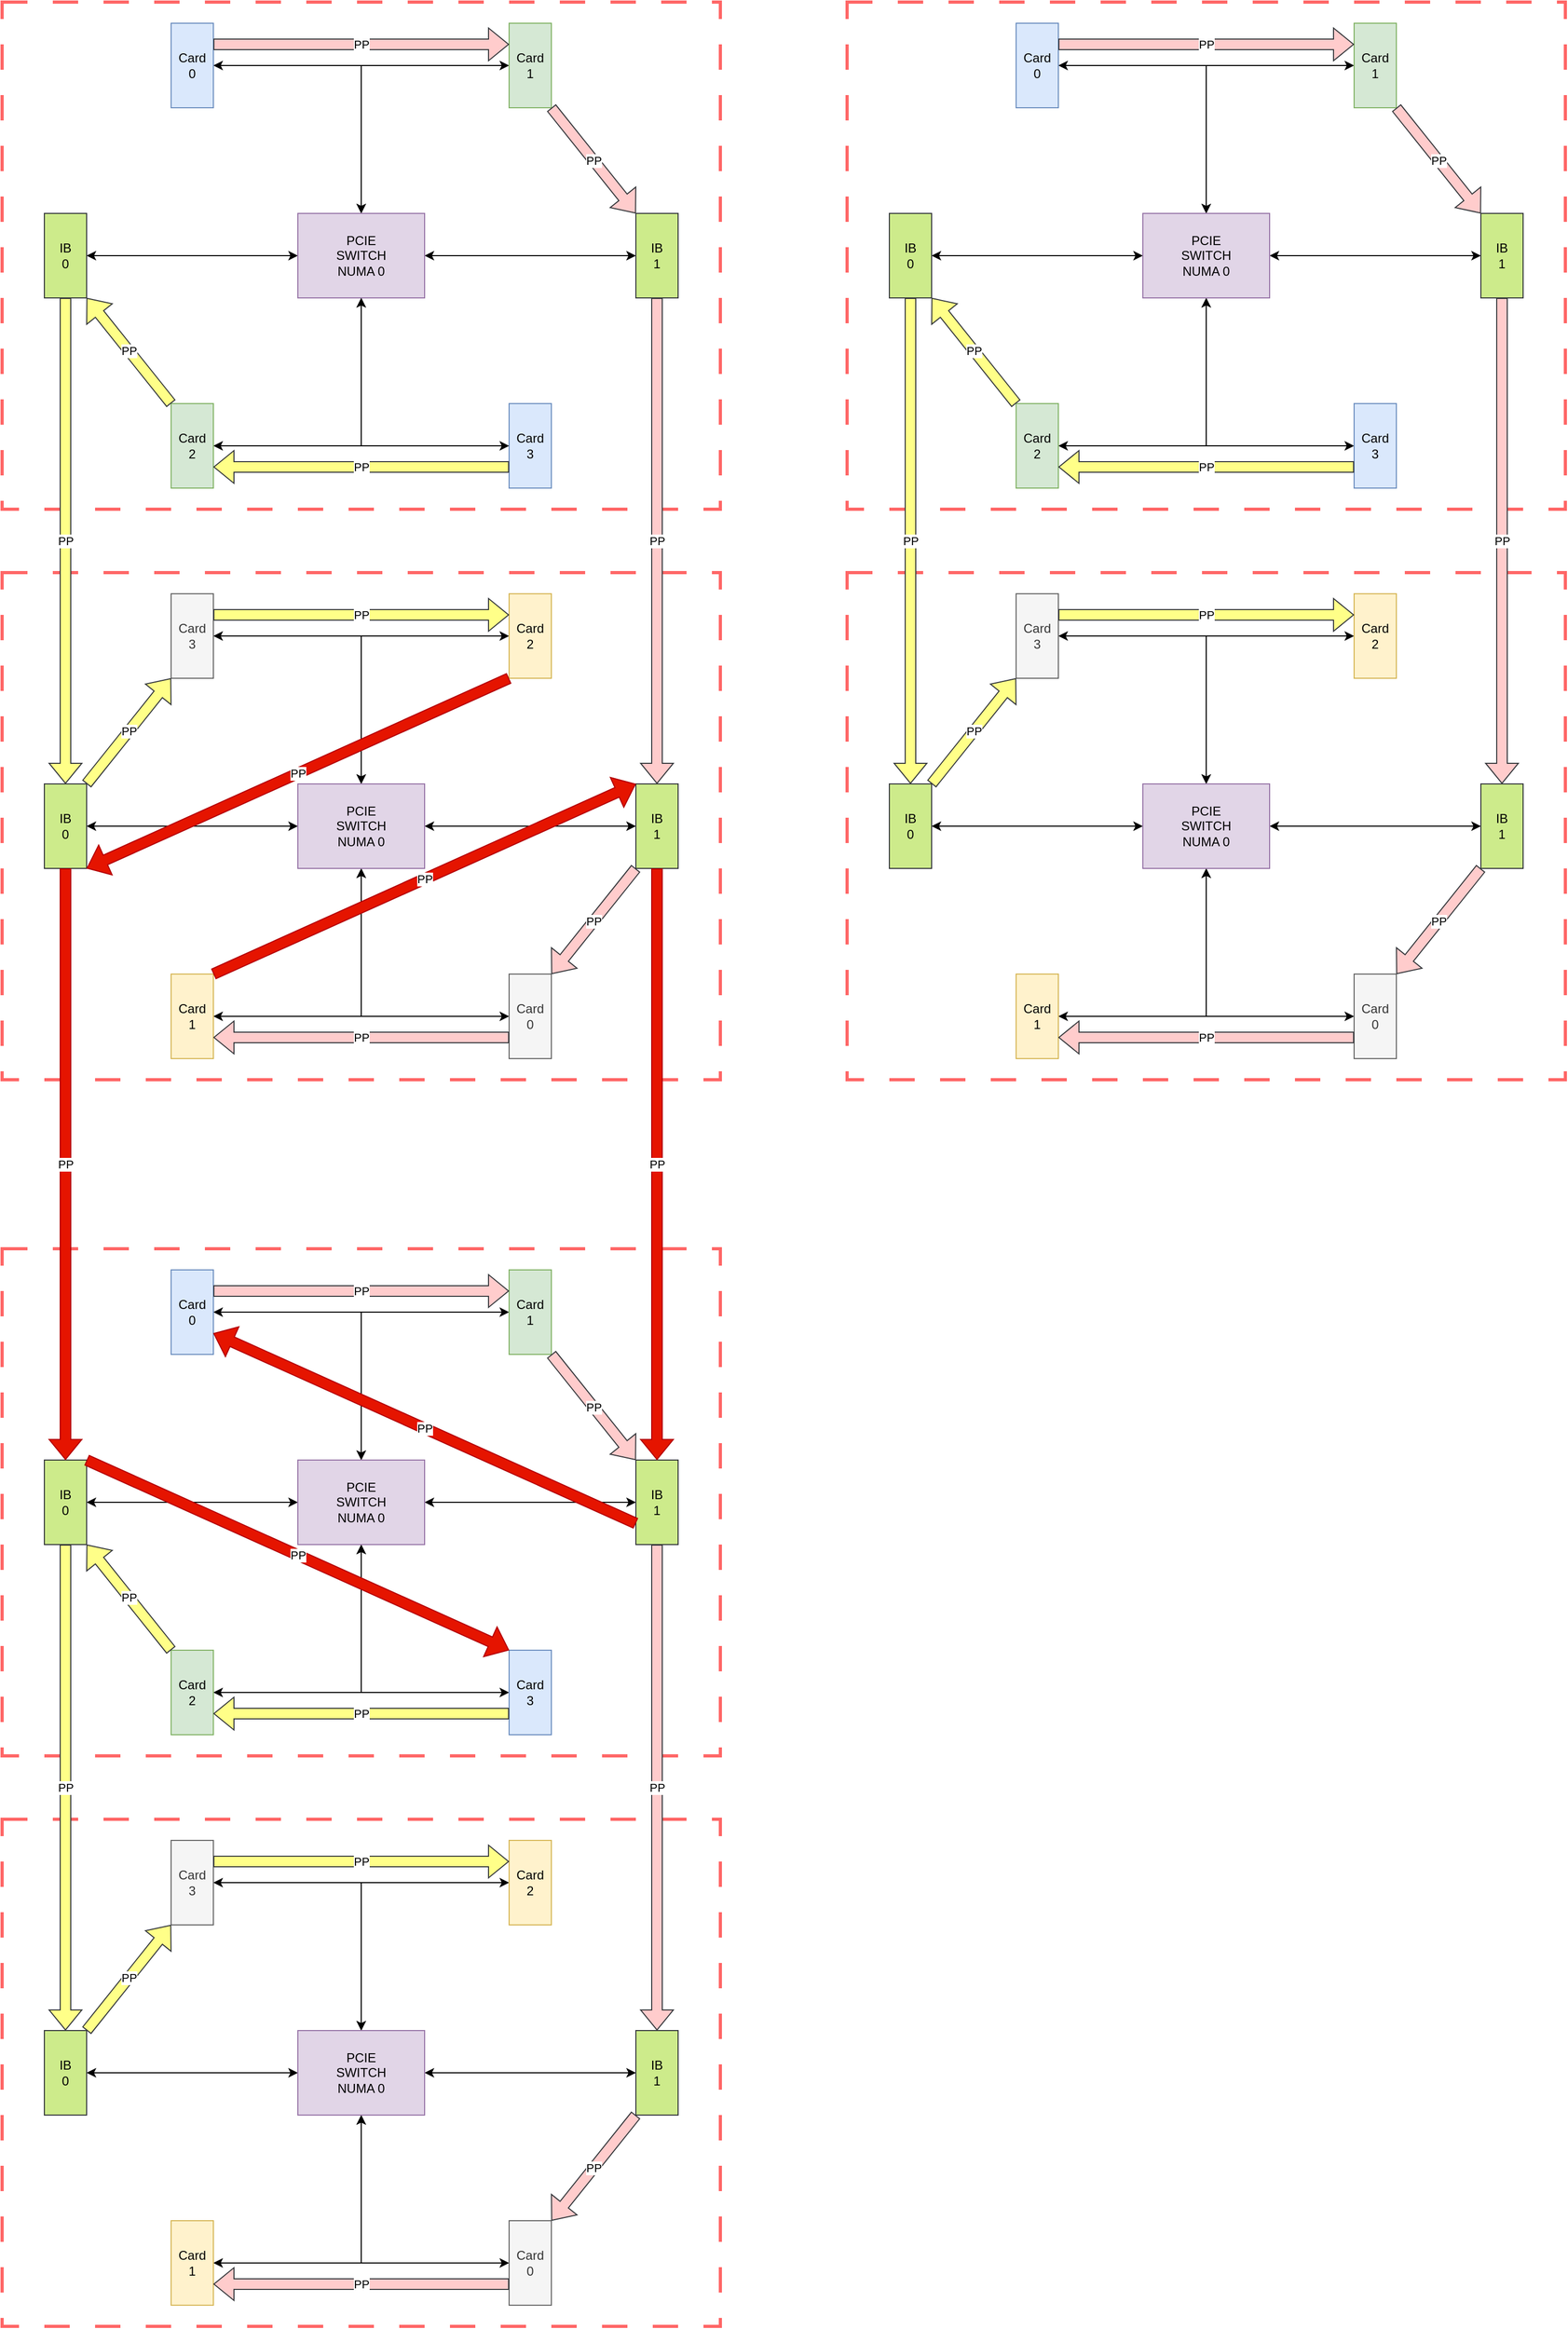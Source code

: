 <mxfile version="24.0.1" type="github">
  <diagram name="Page-1" id="sz9WDsKcMjd7FwOMRA3z">
    <mxGraphModel dx="2970" dy="1347" grid="1" gridSize="10" guides="1" tooltips="1" connect="1" arrows="1" fold="1" page="1" pageScale="1" pageWidth="850" pageHeight="1100" math="0" shadow="0">
      <root>
        <mxCell id="0" />
        <mxCell id="1" parent="0" />
        <mxCell id="98Ptpq3VxeF9D4LMuZ2r-227" value="" style="rounded=0;whiteSpace=wrap;html=1;dashed=1;dashPattern=8 8;strokeColor=#FF6666;strokeWidth=3;" vertex="1" parent="1">
          <mxGeometry x="-40" y="1260" width="680" height="480" as="geometry" />
        </mxCell>
        <mxCell id="98Ptpq3VxeF9D4LMuZ2r-226" value="" style="rounded=0;whiteSpace=wrap;html=1;dashed=1;dashPattern=8 8;strokeColor=#FF6666;strokeWidth=3;" vertex="1" parent="1">
          <mxGeometry x="-40" y="720" width="680" height="480" as="geometry" />
        </mxCell>
        <mxCell id="98Ptpq3VxeF9D4LMuZ2r-225" value="" style="rounded=0;whiteSpace=wrap;html=1;dashed=1;dashPattern=8 8;strokeColor=#FF6666;strokeWidth=3;" vertex="1" parent="1">
          <mxGeometry x="-840" y="2440" width="680" height="480" as="geometry" />
        </mxCell>
        <mxCell id="98Ptpq3VxeF9D4LMuZ2r-224" value="" style="rounded=0;whiteSpace=wrap;html=1;dashed=1;dashPattern=8 8;strokeColor=#FF6666;strokeWidth=3;" vertex="1" parent="1">
          <mxGeometry x="-840" y="1900" width="680" height="480" as="geometry" />
        </mxCell>
        <mxCell id="98Ptpq3VxeF9D4LMuZ2r-223" value="" style="rounded=0;whiteSpace=wrap;html=1;dashed=1;dashPattern=8 8;strokeColor=#FF6666;strokeWidth=3;" vertex="1" parent="1">
          <mxGeometry x="-840" y="1260" width="680" height="480" as="geometry" />
        </mxCell>
        <mxCell id="98Ptpq3VxeF9D4LMuZ2r-220" value="" style="rounded=0;whiteSpace=wrap;html=1;dashed=1;dashPattern=8 8;strokeColor=#FF6666;strokeWidth=3;" vertex="1" parent="1">
          <mxGeometry x="-840" y="720" width="680" height="480" as="geometry" />
        </mxCell>
        <mxCell id="98Ptpq3VxeF9D4LMuZ2r-53" value="" style="edgeStyle=orthogonalEdgeStyle;rounded=0;orthogonalLoop=1;jettySize=auto;html=1;startArrow=classic;startFill=1;" edge="1" parent="1" source="98Ptpq3VxeF9D4LMuZ2r-44" target="98Ptpq3VxeF9D4LMuZ2r-50">
          <mxGeometry relative="1" as="geometry">
            <Array as="points">
              <mxPoint x="-500" y="780" />
            </Array>
          </mxGeometry>
        </mxCell>
        <mxCell id="98Ptpq3VxeF9D4LMuZ2r-44" value="Card&lt;br&gt;0" style="rounded=0;whiteSpace=wrap;html=1;fillColor=#dae8fc;strokeColor=#6c8ebf;" vertex="1" parent="1">
          <mxGeometry x="-680" y="740" width="40" height="80" as="geometry" />
        </mxCell>
        <mxCell id="98Ptpq3VxeF9D4LMuZ2r-54" value="" style="edgeStyle=orthogonalEdgeStyle;rounded=0;orthogonalLoop=1;jettySize=auto;html=1;startArrow=classic;startFill=1;" edge="1" parent="1" source="98Ptpq3VxeF9D4LMuZ2r-45" target="98Ptpq3VxeF9D4LMuZ2r-50">
          <mxGeometry relative="1" as="geometry">
            <Array as="points">
              <mxPoint x="-500" y="780" />
            </Array>
          </mxGeometry>
        </mxCell>
        <mxCell id="98Ptpq3VxeF9D4LMuZ2r-45" value="Card&lt;br style=&quot;border-color: var(--border-color);&quot;&gt;1" style="rounded=0;whiteSpace=wrap;html=1;fillColor=#d5e8d4;strokeColor=#82b366;" vertex="1" parent="1">
          <mxGeometry x="-360" y="740" width="40" height="80" as="geometry" />
        </mxCell>
        <mxCell id="98Ptpq3VxeF9D4LMuZ2r-51" value="" style="edgeStyle=orthogonalEdgeStyle;rounded=0;orthogonalLoop=1;jettySize=auto;html=1;startArrow=classic;startFill=1;" edge="1" parent="1" source="98Ptpq3VxeF9D4LMuZ2r-46" target="98Ptpq3VxeF9D4LMuZ2r-50">
          <mxGeometry relative="1" as="geometry" />
        </mxCell>
        <mxCell id="98Ptpq3VxeF9D4LMuZ2r-46" value="Card&lt;br style=&quot;border-color: var(--border-color);&quot;&gt;2" style="rounded=0;whiteSpace=wrap;html=1;fillColor=#d5e8d4;strokeColor=#82b366;" vertex="1" parent="1">
          <mxGeometry x="-680" y="1100" width="40" height="80" as="geometry" />
        </mxCell>
        <mxCell id="98Ptpq3VxeF9D4LMuZ2r-47" value="Card&lt;br style=&quot;border-color: var(--border-color);&quot;&gt;3" style="rounded=0;whiteSpace=wrap;html=1;fillColor=#dae8fc;strokeColor=#6c8ebf;" vertex="1" parent="1">
          <mxGeometry x="-360" y="1100" width="40" height="80" as="geometry" />
        </mxCell>
        <mxCell id="98Ptpq3VxeF9D4LMuZ2r-56" value="" style="edgeStyle=orthogonalEdgeStyle;rounded=0;orthogonalLoop=1;jettySize=auto;html=1;startArrow=classic;startFill=1;" edge="1" parent="1" source="98Ptpq3VxeF9D4LMuZ2r-48" target="98Ptpq3VxeF9D4LMuZ2r-50">
          <mxGeometry relative="1" as="geometry" />
        </mxCell>
        <mxCell id="98Ptpq3VxeF9D4LMuZ2r-48" value="IB&lt;br&gt;1" style="rounded=0;whiteSpace=wrap;html=1;fillColor=#cdeb8b;strokeColor=#36393d;" vertex="1" parent="1">
          <mxGeometry x="-240" y="920" width="40" height="80" as="geometry" />
        </mxCell>
        <mxCell id="98Ptpq3VxeF9D4LMuZ2r-55" value="" style="edgeStyle=orthogonalEdgeStyle;rounded=0;orthogonalLoop=1;jettySize=auto;html=1;startArrow=classic;startFill=1;" edge="1" parent="1" source="98Ptpq3VxeF9D4LMuZ2r-49" target="98Ptpq3VxeF9D4LMuZ2r-50">
          <mxGeometry relative="1" as="geometry" />
        </mxCell>
        <mxCell id="98Ptpq3VxeF9D4LMuZ2r-49" value="IB&lt;br&gt;0" style="rounded=0;whiteSpace=wrap;html=1;fillColor=#cdeb8b;strokeColor=#36393d;" vertex="1" parent="1">
          <mxGeometry x="-800" y="920" width="40" height="80" as="geometry" />
        </mxCell>
        <mxCell id="98Ptpq3VxeF9D4LMuZ2r-50" value="PCIE&lt;div&gt;SWITCH&lt;/div&gt;&lt;div&gt;NUMA 0&lt;/div&gt;" style="rounded=0;whiteSpace=wrap;html=1;fillColor=#e1d5e7;strokeColor=#9673a6;" vertex="1" parent="1">
          <mxGeometry x="-560" y="920" width="120" height="80" as="geometry" />
        </mxCell>
        <mxCell id="98Ptpq3VxeF9D4LMuZ2r-77" value="" style="edgeStyle=orthogonalEdgeStyle;rounded=0;orthogonalLoop=1;jettySize=auto;html=1;startArrow=classic;startFill=1;" edge="1" parent="1" source="98Ptpq3VxeF9D4LMuZ2r-78" target="98Ptpq3VxeF9D4LMuZ2r-89">
          <mxGeometry relative="1" as="geometry">
            <Array as="points">
              <mxPoint x="-500" y="1320" />
            </Array>
          </mxGeometry>
        </mxCell>
        <mxCell id="98Ptpq3VxeF9D4LMuZ2r-78" value="Card&lt;br&gt;3" style="rounded=0;whiteSpace=wrap;html=1;fillColor=#f5f5f5;fontColor=#333333;strokeColor=#666666;" vertex="1" parent="1">
          <mxGeometry x="-680" y="1280" width="40" height="80" as="geometry" />
        </mxCell>
        <mxCell id="98Ptpq3VxeF9D4LMuZ2r-79" value="" style="edgeStyle=orthogonalEdgeStyle;rounded=0;orthogonalLoop=1;jettySize=auto;html=1;startArrow=classic;startFill=1;" edge="1" parent="1" source="98Ptpq3VxeF9D4LMuZ2r-80" target="98Ptpq3VxeF9D4LMuZ2r-89">
          <mxGeometry relative="1" as="geometry">
            <Array as="points">
              <mxPoint x="-500" y="1320" />
            </Array>
          </mxGeometry>
        </mxCell>
        <mxCell id="98Ptpq3VxeF9D4LMuZ2r-80" value="Card&lt;br style=&quot;border-color: var(--border-color);&quot;&gt;2" style="rounded=0;whiteSpace=wrap;html=1;fillColor=#fff2cc;strokeColor=#d6b656;" vertex="1" parent="1">
          <mxGeometry x="-360" y="1280" width="40" height="80" as="geometry" />
        </mxCell>
        <mxCell id="98Ptpq3VxeF9D4LMuZ2r-81" value="" style="edgeStyle=orthogonalEdgeStyle;rounded=0;orthogonalLoop=1;jettySize=auto;html=1;startArrow=classic;startFill=1;" edge="1" parent="1" source="98Ptpq3VxeF9D4LMuZ2r-82" target="98Ptpq3VxeF9D4LMuZ2r-89">
          <mxGeometry relative="1" as="geometry" />
        </mxCell>
        <mxCell id="98Ptpq3VxeF9D4LMuZ2r-82" value="Card&lt;br style=&quot;border-color: var(--border-color);&quot;&gt;1" style="rounded=0;whiteSpace=wrap;html=1;fillColor=#fff2cc;strokeColor=#d6b656;" vertex="1" parent="1">
          <mxGeometry x="-680" y="1640" width="40" height="80" as="geometry" />
        </mxCell>
        <mxCell id="98Ptpq3VxeF9D4LMuZ2r-83" value="" style="edgeStyle=orthogonalEdgeStyle;rounded=0;orthogonalLoop=1;jettySize=auto;html=1;startArrow=classic;startFill=1;" edge="1" parent="1" source="98Ptpq3VxeF9D4LMuZ2r-84" target="98Ptpq3VxeF9D4LMuZ2r-89">
          <mxGeometry relative="1" as="geometry" />
        </mxCell>
        <mxCell id="98Ptpq3VxeF9D4LMuZ2r-84" value="Card&lt;br style=&quot;border-color: var(--border-color);&quot;&gt;0" style="rounded=0;whiteSpace=wrap;html=1;fillColor=#f5f5f5;strokeColor=#666666;fontColor=#333333;" vertex="1" parent="1">
          <mxGeometry x="-360" y="1640" width="40" height="80" as="geometry" />
        </mxCell>
        <mxCell id="98Ptpq3VxeF9D4LMuZ2r-85" value="" style="edgeStyle=orthogonalEdgeStyle;rounded=0;orthogonalLoop=1;jettySize=auto;html=1;startArrow=classic;startFill=1;" edge="1" parent="1" source="98Ptpq3VxeF9D4LMuZ2r-86" target="98Ptpq3VxeF9D4LMuZ2r-89">
          <mxGeometry relative="1" as="geometry" />
        </mxCell>
        <mxCell id="98Ptpq3VxeF9D4LMuZ2r-86" value="IB&lt;br&gt;1" style="rounded=0;whiteSpace=wrap;html=1;fillColor=#cdeb8b;strokeColor=#36393d;" vertex="1" parent="1">
          <mxGeometry x="-240" y="1460" width="40" height="80" as="geometry" />
        </mxCell>
        <mxCell id="98Ptpq3VxeF9D4LMuZ2r-87" value="" style="edgeStyle=orthogonalEdgeStyle;rounded=0;orthogonalLoop=1;jettySize=auto;html=1;startArrow=classic;startFill=1;" edge="1" parent="1" source="98Ptpq3VxeF9D4LMuZ2r-88" target="98Ptpq3VxeF9D4LMuZ2r-89">
          <mxGeometry relative="1" as="geometry" />
        </mxCell>
        <mxCell id="98Ptpq3VxeF9D4LMuZ2r-88" value="IB&lt;br&gt;0" style="rounded=0;whiteSpace=wrap;html=1;fillColor=#cdeb8b;strokeColor=#36393d;" vertex="1" parent="1">
          <mxGeometry x="-800" y="1460" width="40" height="80" as="geometry" />
        </mxCell>
        <mxCell id="98Ptpq3VxeF9D4LMuZ2r-89" value="PCIE&lt;div&gt;SWITCH&lt;/div&gt;&lt;div&gt;NUMA 0&lt;/div&gt;" style="rounded=0;whiteSpace=wrap;html=1;fillColor=#e1d5e7;strokeColor=#9673a6;" vertex="1" parent="1">
          <mxGeometry x="-560" y="1460" width="120" height="80" as="geometry" />
        </mxCell>
        <mxCell id="98Ptpq3VxeF9D4LMuZ2r-90" value="PP" style="shape=flexArrow;endArrow=classic;html=1;rounded=0;entryX=0;entryY=0.25;entryDx=0;entryDy=0;exitX=1;exitY=0.25;exitDx=0;exitDy=0;fillColor=#ffcccc;strokeColor=#36393d;" edge="1" parent="1" source="98Ptpq3VxeF9D4LMuZ2r-44" target="98Ptpq3VxeF9D4LMuZ2r-45">
          <mxGeometry width="50" height="50" relative="1" as="geometry">
            <mxPoint x="-610" y="750" as="sourcePoint" />
            <mxPoint x="-410" y="750" as="targetPoint" />
          </mxGeometry>
        </mxCell>
        <mxCell id="98Ptpq3VxeF9D4LMuZ2r-91" value="PP" style="shape=flexArrow;endArrow=classic;html=1;rounded=0;entryX=0;entryY=0;entryDx=0;entryDy=0;exitX=1;exitY=1;exitDx=0;exitDy=0;fillColor=#ffcccc;strokeColor=#36393d;" edge="1" parent="1" source="98Ptpq3VxeF9D4LMuZ2r-45" target="98Ptpq3VxeF9D4LMuZ2r-48">
          <mxGeometry width="50" height="50" relative="1" as="geometry">
            <mxPoint x="-630" y="770" as="sourcePoint" />
            <mxPoint x="-350" y="770" as="targetPoint" />
          </mxGeometry>
        </mxCell>
        <mxCell id="98Ptpq3VxeF9D4LMuZ2r-92" value="PP" style="shape=flexArrow;endArrow=classic;html=1;rounded=0;exitX=0.5;exitY=1;exitDx=0;exitDy=0;entryX=0.5;entryY=0;entryDx=0;entryDy=0;fillColor=#ffcccc;strokeColor=#36393d;" edge="1" parent="1" source="98Ptpq3VxeF9D4LMuZ2r-48" target="98Ptpq3VxeF9D4LMuZ2r-86">
          <mxGeometry width="50" height="50" relative="1" as="geometry">
            <mxPoint x="-1200" y="1370" as="sourcePoint" />
            <mxPoint x="-370" y="1430" as="targetPoint" />
          </mxGeometry>
        </mxCell>
        <mxCell id="98Ptpq3VxeF9D4LMuZ2r-93" value="PP" style="shape=flexArrow;endArrow=classic;html=1;rounded=0;exitX=0;exitY=1;exitDx=0;exitDy=0;entryX=1;entryY=0;entryDx=0;entryDy=0;fillColor=#ffcccc;strokeColor=#36393d;" edge="1" parent="1" source="98Ptpq3VxeF9D4LMuZ2r-86" target="98Ptpq3VxeF9D4LMuZ2r-84">
          <mxGeometry width="50" height="50" relative="1" as="geometry">
            <mxPoint x="-210" y="1010" as="sourcePoint" />
            <mxPoint x="-210" y="1470" as="targetPoint" />
          </mxGeometry>
        </mxCell>
        <mxCell id="98Ptpq3VxeF9D4LMuZ2r-94" value="PP" style="shape=flexArrow;endArrow=classic;html=1;rounded=0;exitX=0;exitY=0.75;exitDx=0;exitDy=0;entryX=1;entryY=0.75;entryDx=0;entryDy=0;fillColor=#ffcccc;strokeColor=#36393d;" edge="1" parent="1" source="98Ptpq3VxeF9D4LMuZ2r-84" target="98Ptpq3VxeF9D4LMuZ2r-82">
          <mxGeometry width="50" height="50" relative="1" as="geometry">
            <mxPoint x="-230" y="1550" as="sourcePoint" />
            <mxPoint x="-310" y="1650" as="targetPoint" />
          </mxGeometry>
        </mxCell>
        <mxCell id="98Ptpq3VxeF9D4LMuZ2r-95" value="PP" style="shape=flexArrow;endArrow=none;html=1;rounded=0;exitX=0;exitY=0.25;exitDx=0;exitDy=0;entryX=1;entryY=0.25;entryDx=0;entryDy=0;fillColor=#ffff88;strokeColor=#36393d;startArrow=block;startFill=0;endFill=0;" edge="1" parent="1" source="98Ptpq3VxeF9D4LMuZ2r-80" target="98Ptpq3VxeF9D4LMuZ2r-78">
          <mxGeometry width="50" height="50" relative="1" as="geometry">
            <mxPoint x="-230" y="1550" as="sourcePoint" />
            <mxPoint x="-310" y="1650" as="targetPoint" />
          </mxGeometry>
        </mxCell>
        <mxCell id="98Ptpq3VxeF9D4LMuZ2r-96" value="PP" style="shape=flexArrow;endArrow=none;html=1;rounded=0;exitX=0;exitY=1;exitDx=0;exitDy=0;entryX=1;entryY=0;entryDx=0;entryDy=0;fillColor=#ffff88;strokeColor=#36393d;startArrow=block;startFill=0;endFill=0;" edge="1" parent="1" source="98Ptpq3VxeF9D4LMuZ2r-78" target="98Ptpq3VxeF9D4LMuZ2r-88">
          <mxGeometry width="50" height="50" relative="1" as="geometry">
            <mxPoint x="-350" y="1310" as="sourcePoint" />
            <mxPoint x="-630" y="1310" as="targetPoint" />
          </mxGeometry>
        </mxCell>
        <mxCell id="98Ptpq3VxeF9D4LMuZ2r-97" value="PP" style="shape=flexArrow;endArrow=none;html=1;rounded=0;exitX=0.5;exitY=0;exitDx=0;exitDy=0;entryX=0.5;entryY=1;entryDx=0;entryDy=0;fillColor=#ffff88;strokeColor=#36393d;startArrow=block;endFill=0;" edge="1" parent="1" source="98Ptpq3VxeF9D4LMuZ2r-88" target="98Ptpq3VxeF9D4LMuZ2r-49">
          <mxGeometry width="50" height="50" relative="1" as="geometry">
            <mxPoint x="-670" y="1370" as="sourcePoint" />
            <mxPoint x="-750" y="1470" as="targetPoint" />
          </mxGeometry>
        </mxCell>
        <mxCell id="98Ptpq3VxeF9D4LMuZ2r-100" value="PP" style="shape=flexArrow;endArrow=none;html=1;rounded=0;exitX=1;exitY=1;exitDx=0;exitDy=0;entryX=0;entryY=0;entryDx=0;entryDy=0;fillColor=#ffff88;strokeColor=#36393d;endFill=0;startArrow=block;" edge="1" parent="1" source="98Ptpq3VxeF9D4LMuZ2r-49" target="98Ptpq3VxeF9D4LMuZ2r-46">
          <mxGeometry width="50" height="50" relative="1" as="geometry">
            <mxPoint x="-670" y="1370" as="sourcePoint" />
            <mxPoint x="-750" y="1470" as="targetPoint" />
          </mxGeometry>
        </mxCell>
        <mxCell id="98Ptpq3VxeF9D4LMuZ2r-101" value="PP" style="shape=flexArrow;endArrow=none;html=1;rounded=0;exitX=1;exitY=0.75;exitDx=0;exitDy=0;entryX=0;entryY=0.75;entryDx=0;entryDy=0;fillColor=#ffff88;strokeColor=#36393d;startArrow=block;endFill=0;" edge="1" parent="1" source="98Ptpq3VxeF9D4LMuZ2r-46" target="98Ptpq3VxeF9D4LMuZ2r-47">
          <mxGeometry width="50" height="50" relative="1" as="geometry">
            <mxPoint x="-750" y="1010" as="sourcePoint" />
            <mxPoint x="-670" y="1110" as="targetPoint" />
          </mxGeometry>
        </mxCell>
        <mxCell id="98Ptpq3VxeF9D4LMuZ2r-102" value="" style="edgeStyle=orthogonalEdgeStyle;rounded=0;orthogonalLoop=1;jettySize=auto;html=1;startArrow=classic;startFill=1;" edge="1" parent="1" source="98Ptpq3VxeF9D4LMuZ2r-103" target="98Ptpq3VxeF9D4LMuZ2r-114">
          <mxGeometry relative="1" as="geometry">
            <Array as="points">
              <mxPoint x="300" y="780" />
            </Array>
          </mxGeometry>
        </mxCell>
        <mxCell id="98Ptpq3VxeF9D4LMuZ2r-103" value="Card&lt;br&gt;0" style="rounded=0;whiteSpace=wrap;html=1;fillColor=#dae8fc;strokeColor=#6c8ebf;" vertex="1" parent="1">
          <mxGeometry x="120" y="740" width="40" height="80" as="geometry" />
        </mxCell>
        <mxCell id="98Ptpq3VxeF9D4LMuZ2r-104" value="" style="edgeStyle=orthogonalEdgeStyle;rounded=0;orthogonalLoop=1;jettySize=auto;html=1;startArrow=classic;startFill=1;" edge="1" parent="1" source="98Ptpq3VxeF9D4LMuZ2r-105" target="98Ptpq3VxeF9D4LMuZ2r-114">
          <mxGeometry relative="1" as="geometry">
            <Array as="points">
              <mxPoint x="300" y="780" />
            </Array>
          </mxGeometry>
        </mxCell>
        <mxCell id="98Ptpq3VxeF9D4LMuZ2r-105" value="Card&lt;br style=&quot;border-color: var(--border-color);&quot;&gt;1" style="rounded=0;whiteSpace=wrap;html=1;fillColor=#d5e8d4;strokeColor=#82b366;" vertex="1" parent="1">
          <mxGeometry x="440" y="740" width="40" height="80" as="geometry" />
        </mxCell>
        <mxCell id="98Ptpq3VxeF9D4LMuZ2r-106" value="" style="edgeStyle=orthogonalEdgeStyle;rounded=0;orthogonalLoop=1;jettySize=auto;html=1;startArrow=classic;startFill=1;" edge="1" parent="1" source="98Ptpq3VxeF9D4LMuZ2r-107" target="98Ptpq3VxeF9D4LMuZ2r-114">
          <mxGeometry relative="1" as="geometry" />
        </mxCell>
        <mxCell id="98Ptpq3VxeF9D4LMuZ2r-107" value="Card&lt;br style=&quot;border-color: var(--border-color);&quot;&gt;2" style="rounded=0;whiteSpace=wrap;html=1;fillColor=#d5e8d4;strokeColor=#82b366;" vertex="1" parent="1">
          <mxGeometry x="120" y="1100" width="40" height="80" as="geometry" />
        </mxCell>
        <mxCell id="98Ptpq3VxeF9D4LMuZ2r-108" value="" style="edgeStyle=orthogonalEdgeStyle;rounded=0;orthogonalLoop=1;jettySize=auto;html=1;startArrow=classic;startFill=1;" edge="1" parent="1" source="98Ptpq3VxeF9D4LMuZ2r-109" target="98Ptpq3VxeF9D4LMuZ2r-114">
          <mxGeometry relative="1" as="geometry" />
        </mxCell>
        <mxCell id="98Ptpq3VxeF9D4LMuZ2r-109" value="Card&lt;br style=&quot;border-color: var(--border-color);&quot;&gt;3" style="rounded=0;whiteSpace=wrap;html=1;fillColor=#dae8fc;strokeColor=#6c8ebf;" vertex="1" parent="1">
          <mxGeometry x="440" y="1100" width="40" height="80" as="geometry" />
        </mxCell>
        <mxCell id="98Ptpq3VxeF9D4LMuZ2r-110" value="" style="edgeStyle=orthogonalEdgeStyle;rounded=0;orthogonalLoop=1;jettySize=auto;html=1;startArrow=classic;startFill=1;" edge="1" parent="1" source="98Ptpq3VxeF9D4LMuZ2r-111" target="98Ptpq3VxeF9D4LMuZ2r-114">
          <mxGeometry relative="1" as="geometry" />
        </mxCell>
        <mxCell id="98Ptpq3VxeF9D4LMuZ2r-111" value="IB&lt;br&gt;1" style="rounded=0;whiteSpace=wrap;html=1;fillColor=#cdeb8b;strokeColor=#36393d;" vertex="1" parent="1">
          <mxGeometry x="560" y="920" width="40" height="80" as="geometry" />
        </mxCell>
        <mxCell id="98Ptpq3VxeF9D4LMuZ2r-112" value="" style="edgeStyle=orthogonalEdgeStyle;rounded=0;orthogonalLoop=1;jettySize=auto;html=1;startArrow=classic;startFill=1;" edge="1" parent="1" source="98Ptpq3VxeF9D4LMuZ2r-113" target="98Ptpq3VxeF9D4LMuZ2r-114">
          <mxGeometry relative="1" as="geometry" />
        </mxCell>
        <mxCell id="98Ptpq3VxeF9D4LMuZ2r-113" value="IB&lt;br&gt;0" style="rounded=0;whiteSpace=wrap;html=1;fillColor=#cdeb8b;strokeColor=#36393d;" vertex="1" parent="1">
          <mxGeometry y="920" width="40" height="80" as="geometry" />
        </mxCell>
        <mxCell id="98Ptpq3VxeF9D4LMuZ2r-114" value="PCIE&lt;div&gt;SWITCH&lt;/div&gt;&lt;div&gt;NUMA 0&lt;/div&gt;" style="rounded=0;whiteSpace=wrap;html=1;fillColor=#e1d5e7;strokeColor=#9673a6;" vertex="1" parent="1">
          <mxGeometry x="240" y="920" width="120" height="80" as="geometry" />
        </mxCell>
        <mxCell id="98Ptpq3VxeF9D4LMuZ2r-115" value="" style="edgeStyle=orthogonalEdgeStyle;rounded=0;orthogonalLoop=1;jettySize=auto;html=1;startArrow=classic;startFill=1;" edge="1" parent="1" source="98Ptpq3VxeF9D4LMuZ2r-116" target="98Ptpq3VxeF9D4LMuZ2r-127">
          <mxGeometry relative="1" as="geometry">
            <Array as="points">
              <mxPoint x="300" y="1320" />
            </Array>
          </mxGeometry>
        </mxCell>
        <mxCell id="98Ptpq3VxeF9D4LMuZ2r-116" value="Card&lt;br&gt;3" style="rounded=0;whiteSpace=wrap;html=1;fillColor=#f5f5f5;strokeColor=#666666;fontColor=#333333;" vertex="1" parent="1">
          <mxGeometry x="120" y="1280" width="40" height="80" as="geometry" />
        </mxCell>
        <mxCell id="98Ptpq3VxeF9D4LMuZ2r-117" value="" style="edgeStyle=orthogonalEdgeStyle;rounded=0;orthogonalLoop=1;jettySize=auto;html=1;startArrow=classic;startFill=1;" edge="1" parent="1" source="98Ptpq3VxeF9D4LMuZ2r-118" target="98Ptpq3VxeF9D4LMuZ2r-127">
          <mxGeometry relative="1" as="geometry">
            <Array as="points">
              <mxPoint x="300" y="1320" />
            </Array>
          </mxGeometry>
        </mxCell>
        <mxCell id="98Ptpq3VxeF9D4LMuZ2r-118" value="Card&lt;br style=&quot;border-color: var(--border-color);&quot;&gt;2" style="rounded=0;whiteSpace=wrap;html=1;fillColor=#fff2cc;strokeColor=#d6b656;" vertex="1" parent="1">
          <mxGeometry x="440" y="1280" width="40" height="80" as="geometry" />
        </mxCell>
        <mxCell id="98Ptpq3VxeF9D4LMuZ2r-119" value="" style="edgeStyle=orthogonalEdgeStyle;rounded=0;orthogonalLoop=1;jettySize=auto;html=1;startArrow=classic;startFill=1;" edge="1" parent="1" source="98Ptpq3VxeF9D4LMuZ2r-120" target="98Ptpq3VxeF9D4LMuZ2r-127">
          <mxGeometry relative="1" as="geometry" />
        </mxCell>
        <mxCell id="98Ptpq3VxeF9D4LMuZ2r-120" value="Card&lt;br style=&quot;border-color: var(--border-color);&quot;&gt;1" style="rounded=0;whiteSpace=wrap;html=1;fillColor=#fff2cc;strokeColor=#d6b656;" vertex="1" parent="1">
          <mxGeometry x="120" y="1640" width="40" height="80" as="geometry" />
        </mxCell>
        <mxCell id="98Ptpq3VxeF9D4LMuZ2r-121" value="" style="edgeStyle=orthogonalEdgeStyle;rounded=0;orthogonalLoop=1;jettySize=auto;html=1;startArrow=classic;startFill=1;" edge="1" parent="1" source="98Ptpq3VxeF9D4LMuZ2r-122" target="98Ptpq3VxeF9D4LMuZ2r-127">
          <mxGeometry relative="1" as="geometry" />
        </mxCell>
        <mxCell id="98Ptpq3VxeF9D4LMuZ2r-122" value="Card&lt;br style=&quot;border-color: var(--border-color);&quot;&gt;0" style="rounded=0;whiteSpace=wrap;html=1;fillColor=#f5f5f5;strokeColor=#666666;fontColor=#333333;" vertex="1" parent="1">
          <mxGeometry x="440" y="1640" width="40" height="80" as="geometry" />
        </mxCell>
        <mxCell id="98Ptpq3VxeF9D4LMuZ2r-123" value="" style="edgeStyle=orthogonalEdgeStyle;rounded=0;orthogonalLoop=1;jettySize=auto;html=1;startArrow=classic;startFill=1;" edge="1" parent="1" source="98Ptpq3VxeF9D4LMuZ2r-124" target="98Ptpq3VxeF9D4LMuZ2r-127">
          <mxGeometry relative="1" as="geometry" />
        </mxCell>
        <mxCell id="98Ptpq3VxeF9D4LMuZ2r-124" value="IB&lt;br&gt;1" style="rounded=0;whiteSpace=wrap;html=1;fillColor=#cdeb8b;strokeColor=#36393d;" vertex="1" parent="1">
          <mxGeometry x="560" y="1460" width="40" height="80" as="geometry" />
        </mxCell>
        <mxCell id="98Ptpq3VxeF9D4LMuZ2r-125" value="" style="edgeStyle=orthogonalEdgeStyle;rounded=0;orthogonalLoop=1;jettySize=auto;html=1;startArrow=classic;startFill=1;" edge="1" parent="1" source="98Ptpq3VxeF9D4LMuZ2r-126" target="98Ptpq3VxeF9D4LMuZ2r-127">
          <mxGeometry relative="1" as="geometry" />
        </mxCell>
        <mxCell id="98Ptpq3VxeF9D4LMuZ2r-126" value="IB&lt;br&gt;0" style="rounded=0;whiteSpace=wrap;html=1;fillColor=#cdeb8b;strokeColor=#36393d;" vertex="1" parent="1">
          <mxGeometry y="1460" width="40" height="80" as="geometry" />
        </mxCell>
        <mxCell id="98Ptpq3VxeF9D4LMuZ2r-127" value="PCIE&lt;div&gt;SWITCH&lt;/div&gt;&lt;div&gt;NUMA 0&lt;/div&gt;" style="rounded=0;whiteSpace=wrap;html=1;fillColor=#e1d5e7;strokeColor=#9673a6;" vertex="1" parent="1">
          <mxGeometry x="240" y="1460" width="120" height="80" as="geometry" />
        </mxCell>
        <mxCell id="98Ptpq3VxeF9D4LMuZ2r-128" value="PP" style="shape=flexArrow;endArrow=classic;html=1;rounded=0;entryX=0;entryY=0.25;entryDx=0;entryDy=0;exitX=1;exitY=0.25;exitDx=0;exitDy=0;fillColor=#ffcccc;strokeColor=#36393d;" edge="1" parent="1" source="98Ptpq3VxeF9D4LMuZ2r-103" target="98Ptpq3VxeF9D4LMuZ2r-105">
          <mxGeometry width="50" height="50" relative="1" as="geometry">
            <mxPoint x="190" y="750" as="sourcePoint" />
            <mxPoint x="390" y="750" as="targetPoint" />
          </mxGeometry>
        </mxCell>
        <mxCell id="98Ptpq3VxeF9D4LMuZ2r-129" value="PP" style="shape=flexArrow;endArrow=classic;html=1;rounded=0;entryX=0;entryY=0;entryDx=0;entryDy=0;exitX=1;exitY=1;exitDx=0;exitDy=0;fillColor=#ffcccc;strokeColor=#36393d;" edge="1" parent="1" source="98Ptpq3VxeF9D4LMuZ2r-105" target="98Ptpq3VxeF9D4LMuZ2r-111">
          <mxGeometry width="50" height="50" relative="1" as="geometry">
            <mxPoint x="170" y="770" as="sourcePoint" />
            <mxPoint x="450" y="770" as="targetPoint" />
          </mxGeometry>
        </mxCell>
        <mxCell id="98Ptpq3VxeF9D4LMuZ2r-130" value="PP" style="shape=flexArrow;endArrow=classic;html=1;rounded=0;exitX=0.5;exitY=1;exitDx=0;exitDy=0;entryX=0.5;entryY=0;entryDx=0;entryDy=0;fillColor=#ffcccc;strokeColor=#36393d;" edge="1" parent="1" source="98Ptpq3VxeF9D4LMuZ2r-111" target="98Ptpq3VxeF9D4LMuZ2r-124">
          <mxGeometry width="50" height="50" relative="1" as="geometry">
            <mxPoint x="-400" y="1370" as="sourcePoint" />
            <mxPoint x="430" y="1430" as="targetPoint" />
          </mxGeometry>
        </mxCell>
        <mxCell id="98Ptpq3VxeF9D4LMuZ2r-131" value="PP" style="shape=flexArrow;endArrow=classic;html=1;rounded=0;exitX=0;exitY=1;exitDx=0;exitDy=0;entryX=1;entryY=0;entryDx=0;entryDy=0;fillColor=#ffcccc;strokeColor=#36393d;" edge="1" parent="1" source="98Ptpq3VxeF9D4LMuZ2r-124" target="98Ptpq3VxeF9D4LMuZ2r-122">
          <mxGeometry width="50" height="50" relative="1" as="geometry">
            <mxPoint x="590" y="1010" as="sourcePoint" />
            <mxPoint x="590" y="1470" as="targetPoint" />
          </mxGeometry>
        </mxCell>
        <mxCell id="98Ptpq3VxeF9D4LMuZ2r-132" value="PP" style="shape=flexArrow;endArrow=classic;html=1;rounded=0;exitX=0;exitY=0.75;exitDx=0;exitDy=0;entryX=1;entryY=0.75;entryDx=0;entryDy=0;fillColor=#ffcccc;strokeColor=#36393d;" edge="1" parent="1" source="98Ptpq3VxeF9D4LMuZ2r-122" target="98Ptpq3VxeF9D4LMuZ2r-120">
          <mxGeometry width="50" height="50" relative="1" as="geometry">
            <mxPoint x="570" y="1550" as="sourcePoint" />
            <mxPoint x="490" y="1650" as="targetPoint" />
          </mxGeometry>
        </mxCell>
        <mxCell id="98Ptpq3VxeF9D4LMuZ2r-133" value="PP" style="shape=flexArrow;endArrow=none;html=1;rounded=0;exitX=0;exitY=0.25;exitDx=0;exitDy=0;entryX=1;entryY=0.25;entryDx=0;entryDy=0;fillColor=#ffff88;strokeColor=#36393d;startArrow=block;startFill=0;endFill=0;" edge="1" parent="1" source="98Ptpq3VxeF9D4LMuZ2r-118" target="98Ptpq3VxeF9D4LMuZ2r-116">
          <mxGeometry width="50" height="50" relative="1" as="geometry">
            <mxPoint x="570" y="1550" as="sourcePoint" />
            <mxPoint x="490" y="1650" as="targetPoint" />
          </mxGeometry>
        </mxCell>
        <mxCell id="98Ptpq3VxeF9D4LMuZ2r-134" value="PP" style="shape=flexArrow;endArrow=none;html=1;rounded=0;exitX=0;exitY=1;exitDx=0;exitDy=0;entryX=1;entryY=0;entryDx=0;entryDy=0;fillColor=#ffff88;strokeColor=#36393d;startArrow=block;startFill=0;endFill=0;" edge="1" parent="1" source="98Ptpq3VxeF9D4LMuZ2r-116" target="98Ptpq3VxeF9D4LMuZ2r-126">
          <mxGeometry width="50" height="50" relative="1" as="geometry">
            <mxPoint x="450" y="1310" as="sourcePoint" />
            <mxPoint x="170" y="1310" as="targetPoint" />
          </mxGeometry>
        </mxCell>
        <mxCell id="98Ptpq3VxeF9D4LMuZ2r-135" value="PP" style="shape=flexArrow;endArrow=none;html=1;rounded=0;exitX=0.5;exitY=0;exitDx=0;exitDy=0;entryX=0.5;entryY=1;entryDx=0;entryDy=0;fillColor=#ffff88;strokeColor=#36393d;startArrow=block;endFill=0;" edge="1" parent="1" source="98Ptpq3VxeF9D4LMuZ2r-126" target="98Ptpq3VxeF9D4LMuZ2r-113">
          <mxGeometry width="50" height="50" relative="1" as="geometry">
            <mxPoint x="130" y="1370" as="sourcePoint" />
            <mxPoint x="50" y="1470" as="targetPoint" />
          </mxGeometry>
        </mxCell>
        <mxCell id="98Ptpq3VxeF9D4LMuZ2r-136" value="PP" style="shape=flexArrow;endArrow=none;html=1;rounded=0;exitX=1;exitY=1;exitDx=0;exitDy=0;entryX=0;entryY=0;entryDx=0;entryDy=0;fillColor=#ffff88;strokeColor=#36393d;endFill=0;startArrow=block;" edge="1" parent="1" source="98Ptpq3VxeF9D4LMuZ2r-113" target="98Ptpq3VxeF9D4LMuZ2r-107">
          <mxGeometry width="50" height="50" relative="1" as="geometry">
            <mxPoint x="130" y="1370" as="sourcePoint" />
            <mxPoint x="50" y="1470" as="targetPoint" />
          </mxGeometry>
        </mxCell>
        <mxCell id="98Ptpq3VxeF9D4LMuZ2r-137" value="PP" style="shape=flexArrow;endArrow=none;html=1;rounded=0;exitX=1;exitY=0.75;exitDx=0;exitDy=0;entryX=0;entryY=0.75;entryDx=0;entryDy=0;fillColor=#ffff88;strokeColor=#36393d;startArrow=block;endFill=0;" edge="1" parent="1" source="98Ptpq3VxeF9D4LMuZ2r-107" target="98Ptpq3VxeF9D4LMuZ2r-109">
          <mxGeometry width="50" height="50" relative="1" as="geometry">
            <mxPoint x="50" y="1010" as="sourcePoint" />
            <mxPoint x="130" y="1110" as="targetPoint" />
          </mxGeometry>
        </mxCell>
        <mxCell id="98Ptpq3VxeF9D4LMuZ2r-174" value="" style="edgeStyle=orthogonalEdgeStyle;rounded=0;orthogonalLoop=1;jettySize=auto;html=1;startArrow=classic;startFill=1;" edge="1" parent="1" source="98Ptpq3VxeF9D4LMuZ2r-175" target="98Ptpq3VxeF9D4LMuZ2r-186">
          <mxGeometry relative="1" as="geometry">
            <Array as="points">
              <mxPoint x="-500" y="1960" />
            </Array>
          </mxGeometry>
        </mxCell>
        <mxCell id="98Ptpq3VxeF9D4LMuZ2r-175" value="Card&lt;br&gt;0" style="rounded=0;whiteSpace=wrap;html=1;fillColor=#dae8fc;strokeColor=#6c8ebf;" vertex="1" parent="1">
          <mxGeometry x="-680" y="1920" width="40" height="80" as="geometry" />
        </mxCell>
        <mxCell id="98Ptpq3VxeF9D4LMuZ2r-176" value="" style="edgeStyle=orthogonalEdgeStyle;rounded=0;orthogonalLoop=1;jettySize=auto;html=1;startArrow=classic;startFill=1;" edge="1" parent="1" source="98Ptpq3VxeF9D4LMuZ2r-177" target="98Ptpq3VxeF9D4LMuZ2r-186">
          <mxGeometry relative="1" as="geometry">
            <Array as="points">
              <mxPoint x="-500" y="1960" />
            </Array>
          </mxGeometry>
        </mxCell>
        <mxCell id="98Ptpq3VxeF9D4LMuZ2r-177" value="Card&lt;br style=&quot;border-color: var(--border-color);&quot;&gt;1" style="rounded=0;whiteSpace=wrap;html=1;fillColor=#d5e8d4;strokeColor=#82b366;" vertex="1" parent="1">
          <mxGeometry x="-360" y="1920" width="40" height="80" as="geometry" />
        </mxCell>
        <mxCell id="98Ptpq3VxeF9D4LMuZ2r-178" value="" style="edgeStyle=orthogonalEdgeStyle;rounded=0;orthogonalLoop=1;jettySize=auto;html=1;startArrow=classic;startFill=1;" edge="1" parent="1" source="98Ptpq3VxeF9D4LMuZ2r-179" target="98Ptpq3VxeF9D4LMuZ2r-186">
          <mxGeometry relative="1" as="geometry" />
        </mxCell>
        <mxCell id="98Ptpq3VxeF9D4LMuZ2r-179" value="Card&lt;br style=&quot;border-color: var(--border-color);&quot;&gt;2" style="rounded=0;whiteSpace=wrap;html=1;fillColor=#d5e8d4;strokeColor=#82b366;" vertex="1" parent="1">
          <mxGeometry x="-680" y="2280" width="40" height="80" as="geometry" />
        </mxCell>
        <mxCell id="98Ptpq3VxeF9D4LMuZ2r-180" value="" style="edgeStyle=orthogonalEdgeStyle;rounded=0;orthogonalLoop=1;jettySize=auto;html=1;startArrow=classic;startFill=1;" edge="1" parent="1" source="98Ptpq3VxeF9D4LMuZ2r-181" target="98Ptpq3VxeF9D4LMuZ2r-186">
          <mxGeometry relative="1" as="geometry" />
        </mxCell>
        <mxCell id="98Ptpq3VxeF9D4LMuZ2r-181" value="Card&lt;br style=&quot;border-color: var(--border-color);&quot;&gt;3" style="rounded=0;whiteSpace=wrap;html=1;fillColor=#dae8fc;strokeColor=#6c8ebf;" vertex="1" parent="1">
          <mxGeometry x="-360" y="2280" width="40" height="80" as="geometry" />
        </mxCell>
        <mxCell id="98Ptpq3VxeF9D4LMuZ2r-182" value="" style="edgeStyle=orthogonalEdgeStyle;rounded=0;orthogonalLoop=1;jettySize=auto;html=1;startArrow=classic;startFill=1;" edge="1" parent="1" source="98Ptpq3VxeF9D4LMuZ2r-183" target="98Ptpq3VxeF9D4LMuZ2r-186">
          <mxGeometry relative="1" as="geometry" />
        </mxCell>
        <mxCell id="98Ptpq3VxeF9D4LMuZ2r-183" value="IB&lt;br&gt;1" style="rounded=0;whiteSpace=wrap;html=1;fillColor=#cdeb8b;strokeColor=#36393d;" vertex="1" parent="1">
          <mxGeometry x="-240" y="2100" width="40" height="80" as="geometry" />
        </mxCell>
        <mxCell id="98Ptpq3VxeF9D4LMuZ2r-184" value="" style="edgeStyle=orthogonalEdgeStyle;rounded=0;orthogonalLoop=1;jettySize=auto;html=1;startArrow=classic;startFill=1;" edge="1" parent="1" source="98Ptpq3VxeF9D4LMuZ2r-185" target="98Ptpq3VxeF9D4LMuZ2r-186">
          <mxGeometry relative="1" as="geometry" />
        </mxCell>
        <mxCell id="98Ptpq3VxeF9D4LMuZ2r-185" value="IB&lt;br&gt;0" style="rounded=0;whiteSpace=wrap;html=1;fillColor=#cdeb8b;strokeColor=#36393d;" vertex="1" parent="1">
          <mxGeometry x="-800" y="2100" width="40" height="80" as="geometry" />
        </mxCell>
        <mxCell id="98Ptpq3VxeF9D4LMuZ2r-186" value="PCIE&lt;div&gt;SWITCH&lt;/div&gt;&lt;div&gt;NUMA 0&lt;/div&gt;" style="rounded=0;whiteSpace=wrap;html=1;fillColor=#e1d5e7;strokeColor=#9673a6;" vertex="1" parent="1">
          <mxGeometry x="-560" y="2100" width="120" height="80" as="geometry" />
        </mxCell>
        <mxCell id="98Ptpq3VxeF9D4LMuZ2r-187" value="" style="edgeStyle=orthogonalEdgeStyle;rounded=0;orthogonalLoop=1;jettySize=auto;html=1;startArrow=classic;startFill=1;" edge="1" parent="1" source="98Ptpq3VxeF9D4LMuZ2r-188" target="98Ptpq3VxeF9D4LMuZ2r-199">
          <mxGeometry relative="1" as="geometry">
            <Array as="points">
              <mxPoint x="-500" y="2500" />
            </Array>
          </mxGeometry>
        </mxCell>
        <mxCell id="98Ptpq3VxeF9D4LMuZ2r-188" value="Card&lt;br&gt;3" style="rounded=0;whiteSpace=wrap;html=1;fillColor=#f5f5f5;strokeColor=#666666;fontColor=#333333;" vertex="1" parent="1">
          <mxGeometry x="-680" y="2460" width="40" height="80" as="geometry" />
        </mxCell>
        <mxCell id="98Ptpq3VxeF9D4LMuZ2r-189" value="" style="edgeStyle=orthogonalEdgeStyle;rounded=0;orthogonalLoop=1;jettySize=auto;html=1;startArrow=classic;startFill=1;" edge="1" parent="1" source="98Ptpq3VxeF9D4LMuZ2r-190" target="98Ptpq3VxeF9D4LMuZ2r-199">
          <mxGeometry relative="1" as="geometry">
            <Array as="points">
              <mxPoint x="-500" y="2500" />
            </Array>
          </mxGeometry>
        </mxCell>
        <mxCell id="98Ptpq3VxeF9D4LMuZ2r-190" value="Card&lt;br style=&quot;border-color: var(--border-color);&quot;&gt;2" style="rounded=0;whiteSpace=wrap;html=1;fillColor=#fff2cc;strokeColor=#d6b656;" vertex="1" parent="1">
          <mxGeometry x="-360" y="2460" width="40" height="80" as="geometry" />
        </mxCell>
        <mxCell id="98Ptpq3VxeF9D4LMuZ2r-191" value="" style="edgeStyle=orthogonalEdgeStyle;rounded=0;orthogonalLoop=1;jettySize=auto;html=1;startArrow=classic;startFill=1;" edge="1" parent="1" source="98Ptpq3VxeF9D4LMuZ2r-192" target="98Ptpq3VxeF9D4LMuZ2r-199">
          <mxGeometry relative="1" as="geometry" />
        </mxCell>
        <mxCell id="98Ptpq3VxeF9D4LMuZ2r-192" value="Card&lt;br style=&quot;border-color: var(--border-color);&quot;&gt;1" style="rounded=0;whiteSpace=wrap;html=1;fillColor=#fff2cc;strokeColor=#d6b656;" vertex="1" parent="1">
          <mxGeometry x="-680" y="2820" width="40" height="80" as="geometry" />
        </mxCell>
        <mxCell id="98Ptpq3VxeF9D4LMuZ2r-193" value="" style="edgeStyle=orthogonalEdgeStyle;rounded=0;orthogonalLoop=1;jettySize=auto;html=1;startArrow=classic;startFill=1;" edge="1" parent="1" source="98Ptpq3VxeF9D4LMuZ2r-194" target="98Ptpq3VxeF9D4LMuZ2r-199">
          <mxGeometry relative="1" as="geometry" />
        </mxCell>
        <mxCell id="98Ptpq3VxeF9D4LMuZ2r-194" value="Card&lt;br style=&quot;border-color: var(--border-color);&quot;&gt;0" style="rounded=0;whiteSpace=wrap;html=1;fillColor=#f5f5f5;strokeColor=#666666;fontColor=#333333;" vertex="1" parent="1">
          <mxGeometry x="-360" y="2820" width="40" height="80" as="geometry" />
        </mxCell>
        <mxCell id="98Ptpq3VxeF9D4LMuZ2r-195" value="" style="edgeStyle=orthogonalEdgeStyle;rounded=0;orthogonalLoop=1;jettySize=auto;html=1;startArrow=classic;startFill=1;" edge="1" parent="1" source="98Ptpq3VxeF9D4LMuZ2r-196" target="98Ptpq3VxeF9D4LMuZ2r-199">
          <mxGeometry relative="1" as="geometry" />
        </mxCell>
        <mxCell id="98Ptpq3VxeF9D4LMuZ2r-196" value="IB&lt;br&gt;1" style="rounded=0;whiteSpace=wrap;html=1;fillColor=#cdeb8b;strokeColor=#36393d;" vertex="1" parent="1">
          <mxGeometry x="-240" y="2640" width="40" height="80" as="geometry" />
        </mxCell>
        <mxCell id="98Ptpq3VxeF9D4LMuZ2r-197" value="" style="edgeStyle=orthogonalEdgeStyle;rounded=0;orthogonalLoop=1;jettySize=auto;html=1;startArrow=classic;startFill=1;" edge="1" parent="1" source="98Ptpq3VxeF9D4LMuZ2r-198" target="98Ptpq3VxeF9D4LMuZ2r-199">
          <mxGeometry relative="1" as="geometry" />
        </mxCell>
        <mxCell id="98Ptpq3VxeF9D4LMuZ2r-198" value="IB&lt;br&gt;0" style="rounded=0;whiteSpace=wrap;html=1;fillColor=#cdeb8b;strokeColor=#36393d;" vertex="1" parent="1">
          <mxGeometry x="-800" y="2640" width="40" height="80" as="geometry" />
        </mxCell>
        <mxCell id="98Ptpq3VxeF9D4LMuZ2r-199" value="PCIE&lt;div&gt;SWITCH&lt;/div&gt;&lt;div&gt;NUMA 0&lt;/div&gt;" style="rounded=0;whiteSpace=wrap;html=1;fillColor=#e1d5e7;strokeColor=#9673a6;" vertex="1" parent="1">
          <mxGeometry x="-560" y="2640" width="120" height="80" as="geometry" />
        </mxCell>
        <mxCell id="98Ptpq3VxeF9D4LMuZ2r-200" value="PP" style="shape=flexArrow;endArrow=classic;html=1;rounded=0;entryX=0;entryY=0.25;entryDx=0;entryDy=0;exitX=1;exitY=0.25;exitDx=0;exitDy=0;fillColor=#ffcccc;strokeColor=#36393d;" edge="1" parent="1" source="98Ptpq3VxeF9D4LMuZ2r-175" target="98Ptpq3VxeF9D4LMuZ2r-177">
          <mxGeometry width="50" height="50" relative="1" as="geometry">
            <mxPoint x="-610" y="1930" as="sourcePoint" />
            <mxPoint x="-410" y="1930" as="targetPoint" />
          </mxGeometry>
        </mxCell>
        <mxCell id="98Ptpq3VxeF9D4LMuZ2r-201" value="PP" style="shape=flexArrow;endArrow=classic;html=1;rounded=0;entryX=0;entryY=0;entryDx=0;entryDy=0;exitX=1;exitY=1;exitDx=0;exitDy=0;fillColor=#ffcccc;strokeColor=#36393d;" edge="1" parent="1" source="98Ptpq3VxeF9D4LMuZ2r-177" target="98Ptpq3VxeF9D4LMuZ2r-183">
          <mxGeometry width="50" height="50" relative="1" as="geometry">
            <mxPoint x="-630" y="1950" as="sourcePoint" />
            <mxPoint x="-350" y="1950" as="targetPoint" />
          </mxGeometry>
        </mxCell>
        <mxCell id="98Ptpq3VxeF9D4LMuZ2r-202" value="PP" style="shape=flexArrow;endArrow=classic;html=1;rounded=0;exitX=0.5;exitY=1;exitDx=0;exitDy=0;entryX=0.5;entryY=0;entryDx=0;entryDy=0;fillColor=#ffcccc;strokeColor=#36393d;" edge="1" parent="1" source="98Ptpq3VxeF9D4LMuZ2r-183" target="98Ptpq3VxeF9D4LMuZ2r-196">
          <mxGeometry width="50" height="50" relative="1" as="geometry">
            <mxPoint x="-1200" y="2550" as="sourcePoint" />
            <mxPoint x="-370" y="2610" as="targetPoint" />
          </mxGeometry>
        </mxCell>
        <mxCell id="98Ptpq3VxeF9D4LMuZ2r-203" value="PP" style="shape=flexArrow;endArrow=classic;html=1;rounded=0;exitX=0;exitY=1;exitDx=0;exitDy=0;entryX=1;entryY=0;entryDx=0;entryDy=0;fillColor=#ffcccc;strokeColor=#36393d;" edge="1" parent="1" source="98Ptpq3VxeF9D4LMuZ2r-196" target="98Ptpq3VxeF9D4LMuZ2r-194">
          <mxGeometry width="50" height="50" relative="1" as="geometry">
            <mxPoint x="-210" y="2190" as="sourcePoint" />
            <mxPoint x="-210" y="2650" as="targetPoint" />
          </mxGeometry>
        </mxCell>
        <mxCell id="98Ptpq3VxeF9D4LMuZ2r-204" value="PP" style="shape=flexArrow;endArrow=classic;html=1;rounded=0;exitX=0;exitY=0.75;exitDx=0;exitDy=0;entryX=1;entryY=0.75;entryDx=0;entryDy=0;fillColor=#ffcccc;strokeColor=#36393d;" edge="1" parent="1" source="98Ptpq3VxeF9D4LMuZ2r-194" target="98Ptpq3VxeF9D4LMuZ2r-192">
          <mxGeometry width="50" height="50" relative="1" as="geometry">
            <mxPoint x="-230" y="2730" as="sourcePoint" />
            <mxPoint x="-310" y="2830" as="targetPoint" />
          </mxGeometry>
        </mxCell>
        <mxCell id="98Ptpq3VxeF9D4LMuZ2r-205" value="PP" style="shape=flexArrow;endArrow=none;html=1;rounded=0;exitX=0;exitY=0.25;exitDx=0;exitDy=0;entryX=1;entryY=0.25;entryDx=0;entryDy=0;fillColor=#ffff88;strokeColor=#36393d;startArrow=block;startFill=0;endFill=0;" edge="1" parent="1" source="98Ptpq3VxeF9D4LMuZ2r-190" target="98Ptpq3VxeF9D4LMuZ2r-188">
          <mxGeometry width="50" height="50" relative="1" as="geometry">
            <mxPoint x="-230" y="2730" as="sourcePoint" />
            <mxPoint x="-310" y="2830" as="targetPoint" />
          </mxGeometry>
        </mxCell>
        <mxCell id="98Ptpq3VxeF9D4LMuZ2r-206" value="PP" style="shape=flexArrow;endArrow=none;html=1;rounded=0;exitX=0;exitY=1;exitDx=0;exitDy=0;entryX=1;entryY=0;entryDx=0;entryDy=0;fillColor=#ffff88;strokeColor=#36393d;startArrow=block;startFill=0;endFill=0;" edge="1" parent="1" source="98Ptpq3VxeF9D4LMuZ2r-188" target="98Ptpq3VxeF9D4LMuZ2r-198">
          <mxGeometry width="50" height="50" relative="1" as="geometry">
            <mxPoint x="-350" y="2490" as="sourcePoint" />
            <mxPoint x="-630" y="2490" as="targetPoint" />
          </mxGeometry>
        </mxCell>
        <mxCell id="98Ptpq3VxeF9D4LMuZ2r-207" value="PP" style="shape=flexArrow;endArrow=none;html=1;rounded=0;exitX=0.5;exitY=0;exitDx=0;exitDy=0;entryX=0.5;entryY=1;entryDx=0;entryDy=0;fillColor=#ffff88;strokeColor=#36393d;startArrow=block;endFill=0;" edge="1" parent="1" source="98Ptpq3VxeF9D4LMuZ2r-198" target="98Ptpq3VxeF9D4LMuZ2r-185">
          <mxGeometry width="50" height="50" relative="1" as="geometry">
            <mxPoint x="-670" y="2550" as="sourcePoint" />
            <mxPoint x="-750" y="2650" as="targetPoint" />
          </mxGeometry>
        </mxCell>
        <mxCell id="98Ptpq3VxeF9D4LMuZ2r-208" value="PP" style="shape=flexArrow;endArrow=none;html=1;rounded=0;exitX=1;exitY=1;exitDx=0;exitDy=0;entryX=0;entryY=0;entryDx=0;entryDy=0;fillColor=#ffff88;strokeColor=#36393d;endFill=0;startArrow=block;" edge="1" parent="1" source="98Ptpq3VxeF9D4LMuZ2r-185" target="98Ptpq3VxeF9D4LMuZ2r-179">
          <mxGeometry width="50" height="50" relative="1" as="geometry">
            <mxPoint x="-670" y="2550" as="sourcePoint" />
            <mxPoint x="-750" y="2650" as="targetPoint" />
          </mxGeometry>
        </mxCell>
        <mxCell id="98Ptpq3VxeF9D4LMuZ2r-209" value="PP" style="shape=flexArrow;endArrow=none;html=1;rounded=0;exitX=1;exitY=0.75;exitDx=0;exitDy=0;entryX=0;entryY=0.75;entryDx=0;entryDy=0;fillColor=#ffff88;strokeColor=#36393d;startArrow=block;endFill=0;" edge="1" parent="1" source="98Ptpq3VxeF9D4LMuZ2r-179" target="98Ptpq3VxeF9D4LMuZ2r-181">
          <mxGeometry width="50" height="50" relative="1" as="geometry">
            <mxPoint x="-750" y="2190" as="sourcePoint" />
            <mxPoint x="-670" y="2290" as="targetPoint" />
          </mxGeometry>
        </mxCell>
        <mxCell id="98Ptpq3VxeF9D4LMuZ2r-210" value="PP" style="shape=flexArrow;endArrow=none;html=1;rounded=0;exitX=1;exitY=1;exitDx=0;exitDy=0;entryX=0;entryY=1;entryDx=0;entryDy=0;fillColor=#e51400;strokeColor=#B20000;startArrow=block;startFill=0;endFill=0;" edge="1" parent="1" source="98Ptpq3VxeF9D4LMuZ2r-88" target="98Ptpq3VxeF9D4LMuZ2r-80">
          <mxGeometry width="50" height="50" relative="1" as="geometry">
            <mxPoint x="-350" y="1310" as="sourcePoint" />
            <mxPoint x="-630" y="1310" as="targetPoint" />
          </mxGeometry>
        </mxCell>
        <mxCell id="98Ptpq3VxeF9D4LMuZ2r-211" value="PP" style="shape=flexArrow;endArrow=none;html=1;rounded=0;exitX=0.5;exitY=0;exitDx=0;exitDy=0;entryX=0.5;entryY=1;entryDx=0;entryDy=0;fillColor=#e51400;strokeColor=#B20000;startArrow=block;startFill=0;endFill=0;" edge="1" parent="1" source="98Ptpq3VxeF9D4LMuZ2r-185" target="98Ptpq3VxeF9D4LMuZ2r-88">
          <mxGeometry width="50" height="50" relative="1" as="geometry">
            <mxPoint x="-750" y="1550" as="sourcePoint" />
            <mxPoint x="-350" y="1370" as="targetPoint" />
          </mxGeometry>
        </mxCell>
        <mxCell id="98Ptpq3VxeF9D4LMuZ2r-212" value="PP" style="shape=flexArrow;endArrow=none;html=1;rounded=0;exitX=0;exitY=0;exitDx=0;exitDy=0;entryX=1;entryY=0;entryDx=0;entryDy=0;fillColor=#e51400;strokeColor=#B20000;startArrow=block;startFill=0;endFill=0;" edge="1" parent="1" source="98Ptpq3VxeF9D4LMuZ2r-181" target="98Ptpq3VxeF9D4LMuZ2r-185">
          <mxGeometry width="50" height="50" relative="1" as="geometry">
            <mxPoint x="-770" y="2110" as="sourcePoint" />
            <mxPoint x="-770" y="1550" as="targetPoint" />
          </mxGeometry>
        </mxCell>
        <mxCell id="98Ptpq3VxeF9D4LMuZ2r-213" value="PP" style="shape=flexArrow;endArrow=none;html=1;rounded=0;exitX=0;exitY=0;exitDx=0;exitDy=0;entryX=1;entryY=0;entryDx=0;entryDy=0;fillColor=#e51400;strokeColor=#B20000;startArrow=block;startFill=0;endFill=0;" edge="1" parent="1" source="98Ptpq3VxeF9D4LMuZ2r-86" target="98Ptpq3VxeF9D4LMuZ2r-82">
          <mxGeometry width="50" height="50" relative="1" as="geometry">
            <mxPoint x="-750" y="1550" as="sourcePoint" />
            <mxPoint x="-350" y="1370" as="targetPoint" />
          </mxGeometry>
        </mxCell>
        <mxCell id="98Ptpq3VxeF9D4LMuZ2r-214" value="PP" style="shape=flexArrow;endArrow=none;html=1;rounded=0;exitX=0.5;exitY=0;exitDx=0;exitDy=0;fillColor=#e51400;strokeColor=#B20000;startArrow=block;startFill=0;endFill=0;entryX=0.5;entryY=1;entryDx=0;entryDy=0;" edge="1" parent="1" source="98Ptpq3VxeF9D4LMuZ2r-183" target="98Ptpq3VxeF9D4LMuZ2r-86">
          <mxGeometry width="50" height="50" relative="1" as="geometry">
            <mxPoint x="-230" y="1470" as="sourcePoint" />
            <mxPoint x="-250" y="1690" as="targetPoint" />
          </mxGeometry>
        </mxCell>
        <mxCell id="98Ptpq3VxeF9D4LMuZ2r-215" value="PP" style="shape=flexArrow;endArrow=none;html=1;rounded=0;exitX=1;exitY=0.75;exitDx=0;exitDy=0;entryX=0;entryY=0.75;entryDx=0;entryDy=0;fillColor=#e51400;strokeColor=#B20000;startArrow=block;startFill=0;endFill=0;" edge="1" parent="1" source="98Ptpq3VxeF9D4LMuZ2r-175" target="98Ptpq3VxeF9D4LMuZ2r-183">
          <mxGeometry width="50" height="50" relative="1" as="geometry">
            <mxPoint x="-350" y="2330" as="sourcePoint" />
            <mxPoint x="-750" y="2150" as="targetPoint" />
          </mxGeometry>
        </mxCell>
        <mxCell id="98Ptpq3VxeF9D4LMuZ2r-222" value="" style="edgeStyle=orthogonalEdgeStyle;rounded=0;orthogonalLoop=1;jettySize=auto;html=1;startArrow=classic;startFill=1;exitX=0;exitY=0.5;exitDx=0;exitDy=0;entryX=0.5;entryY=1;entryDx=0;entryDy=0;" edge="1" parent="1" source="98Ptpq3VxeF9D4LMuZ2r-47" target="98Ptpq3VxeF9D4LMuZ2r-50">
          <mxGeometry relative="1" as="geometry">
            <mxPoint x="-630" y="1150" as="sourcePoint" />
            <mxPoint x="-490" y="1010" as="targetPoint" />
          </mxGeometry>
        </mxCell>
      </root>
    </mxGraphModel>
  </diagram>
</mxfile>
